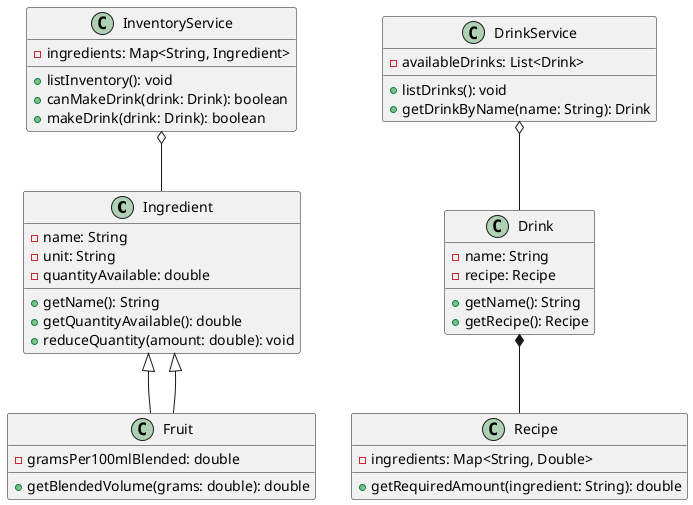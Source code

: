 @startuml
class Ingredient {
    - name: String
    - unit: String
    - quantityAvailable: double
    + getName(): String
    + getQuantityAvailable(): double
    + reduceQuantity(amount: double): void
}

class Fruit extends Ingredient {
    - gramsPer100mlBlended: double
    + getBlendedVolume(grams: double): double
}

class Recipe {
    - ingredients: Map<String, Double>
    + getRequiredAmount(ingredient: String): double
}

class Drink {
    - name: String
    - recipe: Recipe
    + getName(): String
    + getRecipe(): Recipe
}

class InventoryService {
    - ingredients: Map<String, Ingredient>
    + listInventory(): void
    + canMakeDrink(drink: Drink): boolean
    + makeDrink(drink: Drink): boolean
}

class DrinkService {
    - availableDrinks: List<Drink>
    + listDrinks(): void
    + getDrinkByName(name: String): Drink
}

Ingredient <|-- Fruit
Drink *-- Recipe
InventoryService o-- Ingredient
DrinkService o-- Drink
@enduml
